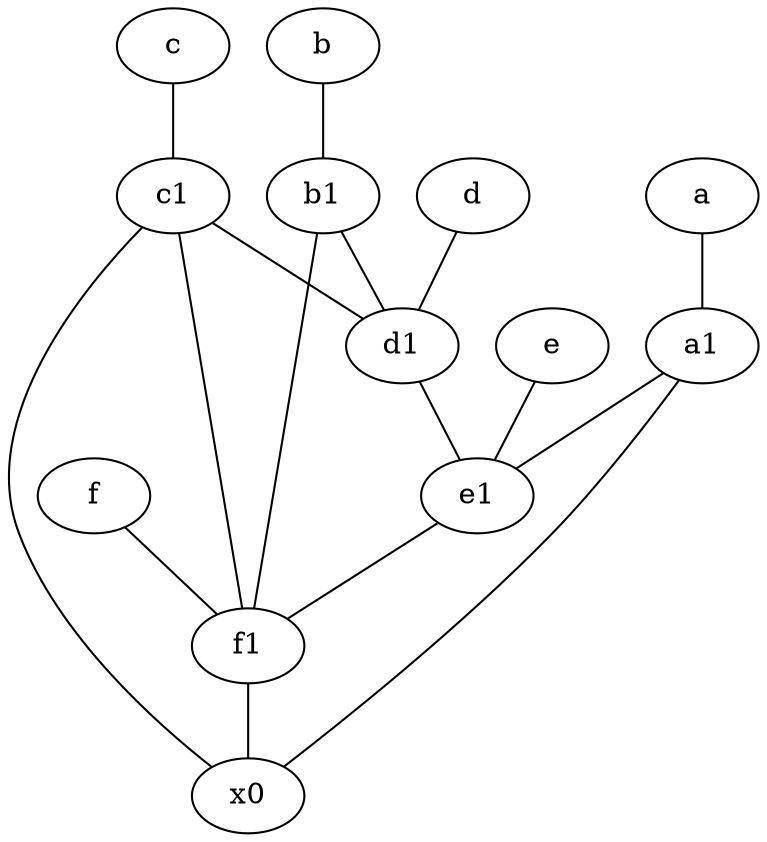 graph {
	node [labelfontsize=50]
	c [labelfontsize=50 pos="4.5,2!"]
	f1 [labelfontsize=50 pos="3,8!"]
	a1 [labelfontsize=50 pos="8,3!"]
	b [labelfontsize=50 pos="10,4!"]
	e [labelfontsize=50 pos="7,9!"]
	c1 [labelfontsize=50 pos="4.5,3!"]
	d1 [labelfontsize=50 pos="3,5!"]
	f [labelfontsize=50 pos="3,9!"]
	b1 [labelfontsize=50 pos="9,4!"]
	e1 [labelfontsize=50 pos="7,7!"]
	x0 [labelfontsize=50]
	a [labelfontsize=50 pos="8,2!"]
	d [labelfontsize=50 pos="2,5!"]
	a1 -- e1
	c1 -- x0
	b1 -- f1
	c1 -- d1
	c -- c1
	f -- f1
	d -- d1
	a1 -- x0
	c1 -- f1
	e1 -- f1
	b -- b1
	d1 -- e1
	f1 -- x0
	b1 -- d1
	a -- a1
	e -- e1
}
